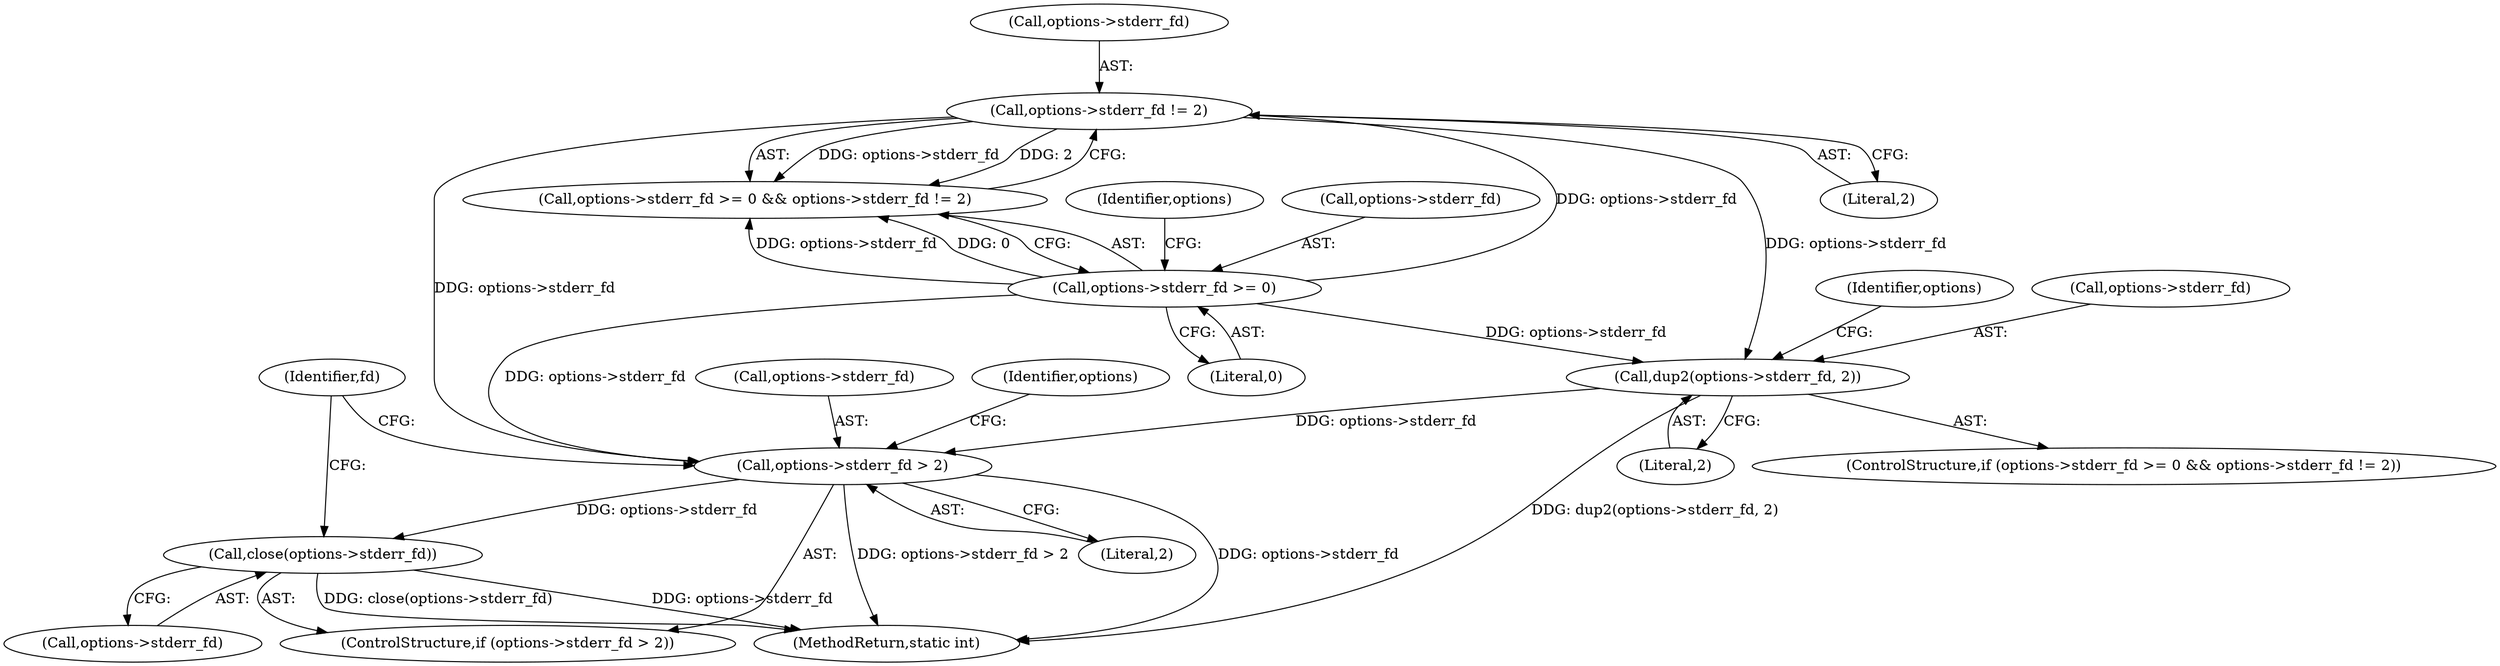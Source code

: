 digraph "0_lxc_5c3fcae78b63ac9dd56e36075903921bd9461f9e@API" {
"1000665" [label="(Call,close(options->stderr_fd))"];
"1000660" [label="(Call,options->stderr_fd > 2)"];
"1000629" [label="(Call,options->stderr_fd != 2)"];
"1000624" [label="(Call,options->stderr_fd >= 0)"];
"1000634" [label="(Call,dup2(options->stderr_fd, 2))"];
"1000633" [label="(Literal,2)"];
"1000642" [label="(Identifier,options)"];
"1000660" [label="(Call,options->stderr_fd > 2)"];
"1000661" [label="(Call,options->stderr_fd)"];
"1000711" [label="(MethodReturn,static int)"];
"1000631" [label="(Identifier,options)"];
"1000634" [label="(Call,dup2(options->stderr_fd, 2))"];
"1000624" [label="(Call,options->stderr_fd >= 0)"];
"1000630" [label="(Call,options->stderr_fd)"];
"1000629" [label="(Call,options->stderr_fd != 2)"];
"1000638" [label="(Literal,2)"];
"1000671" [label="(Identifier,fd)"];
"1000659" [label="(ControlStructure,if (options->stderr_fd > 2))"];
"1000628" [label="(Literal,0)"];
"1000664" [label="(Literal,2)"];
"1000667" [label="(Identifier,options)"];
"1000625" [label="(Call,options->stderr_fd)"];
"1000666" [label="(Call,options->stderr_fd)"];
"1000622" [label="(ControlStructure,if (options->stderr_fd >= 0 && options->stderr_fd != 2))"];
"1000635" [label="(Call,options->stderr_fd)"];
"1000665" [label="(Call,close(options->stderr_fd))"];
"1000623" [label="(Call,options->stderr_fd >= 0 && options->stderr_fd != 2)"];
"1000665" -> "1000659"  [label="AST: "];
"1000665" -> "1000666"  [label="CFG: "];
"1000666" -> "1000665"  [label="AST: "];
"1000671" -> "1000665"  [label="CFG: "];
"1000665" -> "1000711"  [label="DDG: options->stderr_fd"];
"1000665" -> "1000711"  [label="DDG: close(options->stderr_fd)"];
"1000660" -> "1000665"  [label="DDG: options->stderr_fd"];
"1000660" -> "1000659"  [label="AST: "];
"1000660" -> "1000664"  [label="CFG: "];
"1000661" -> "1000660"  [label="AST: "];
"1000664" -> "1000660"  [label="AST: "];
"1000667" -> "1000660"  [label="CFG: "];
"1000671" -> "1000660"  [label="CFG: "];
"1000660" -> "1000711"  [label="DDG: options->stderr_fd > 2"];
"1000660" -> "1000711"  [label="DDG: options->stderr_fd"];
"1000629" -> "1000660"  [label="DDG: options->stderr_fd"];
"1000634" -> "1000660"  [label="DDG: options->stderr_fd"];
"1000624" -> "1000660"  [label="DDG: options->stderr_fd"];
"1000629" -> "1000623"  [label="AST: "];
"1000629" -> "1000633"  [label="CFG: "];
"1000630" -> "1000629"  [label="AST: "];
"1000633" -> "1000629"  [label="AST: "];
"1000623" -> "1000629"  [label="CFG: "];
"1000629" -> "1000623"  [label="DDG: options->stderr_fd"];
"1000629" -> "1000623"  [label="DDG: 2"];
"1000624" -> "1000629"  [label="DDG: options->stderr_fd"];
"1000629" -> "1000634"  [label="DDG: options->stderr_fd"];
"1000624" -> "1000623"  [label="AST: "];
"1000624" -> "1000628"  [label="CFG: "];
"1000625" -> "1000624"  [label="AST: "];
"1000628" -> "1000624"  [label="AST: "];
"1000631" -> "1000624"  [label="CFG: "];
"1000623" -> "1000624"  [label="CFG: "];
"1000624" -> "1000623"  [label="DDG: options->stderr_fd"];
"1000624" -> "1000623"  [label="DDG: 0"];
"1000624" -> "1000634"  [label="DDG: options->stderr_fd"];
"1000634" -> "1000622"  [label="AST: "];
"1000634" -> "1000638"  [label="CFG: "];
"1000635" -> "1000634"  [label="AST: "];
"1000638" -> "1000634"  [label="AST: "];
"1000642" -> "1000634"  [label="CFG: "];
"1000634" -> "1000711"  [label="DDG: dup2(options->stderr_fd, 2)"];
}
